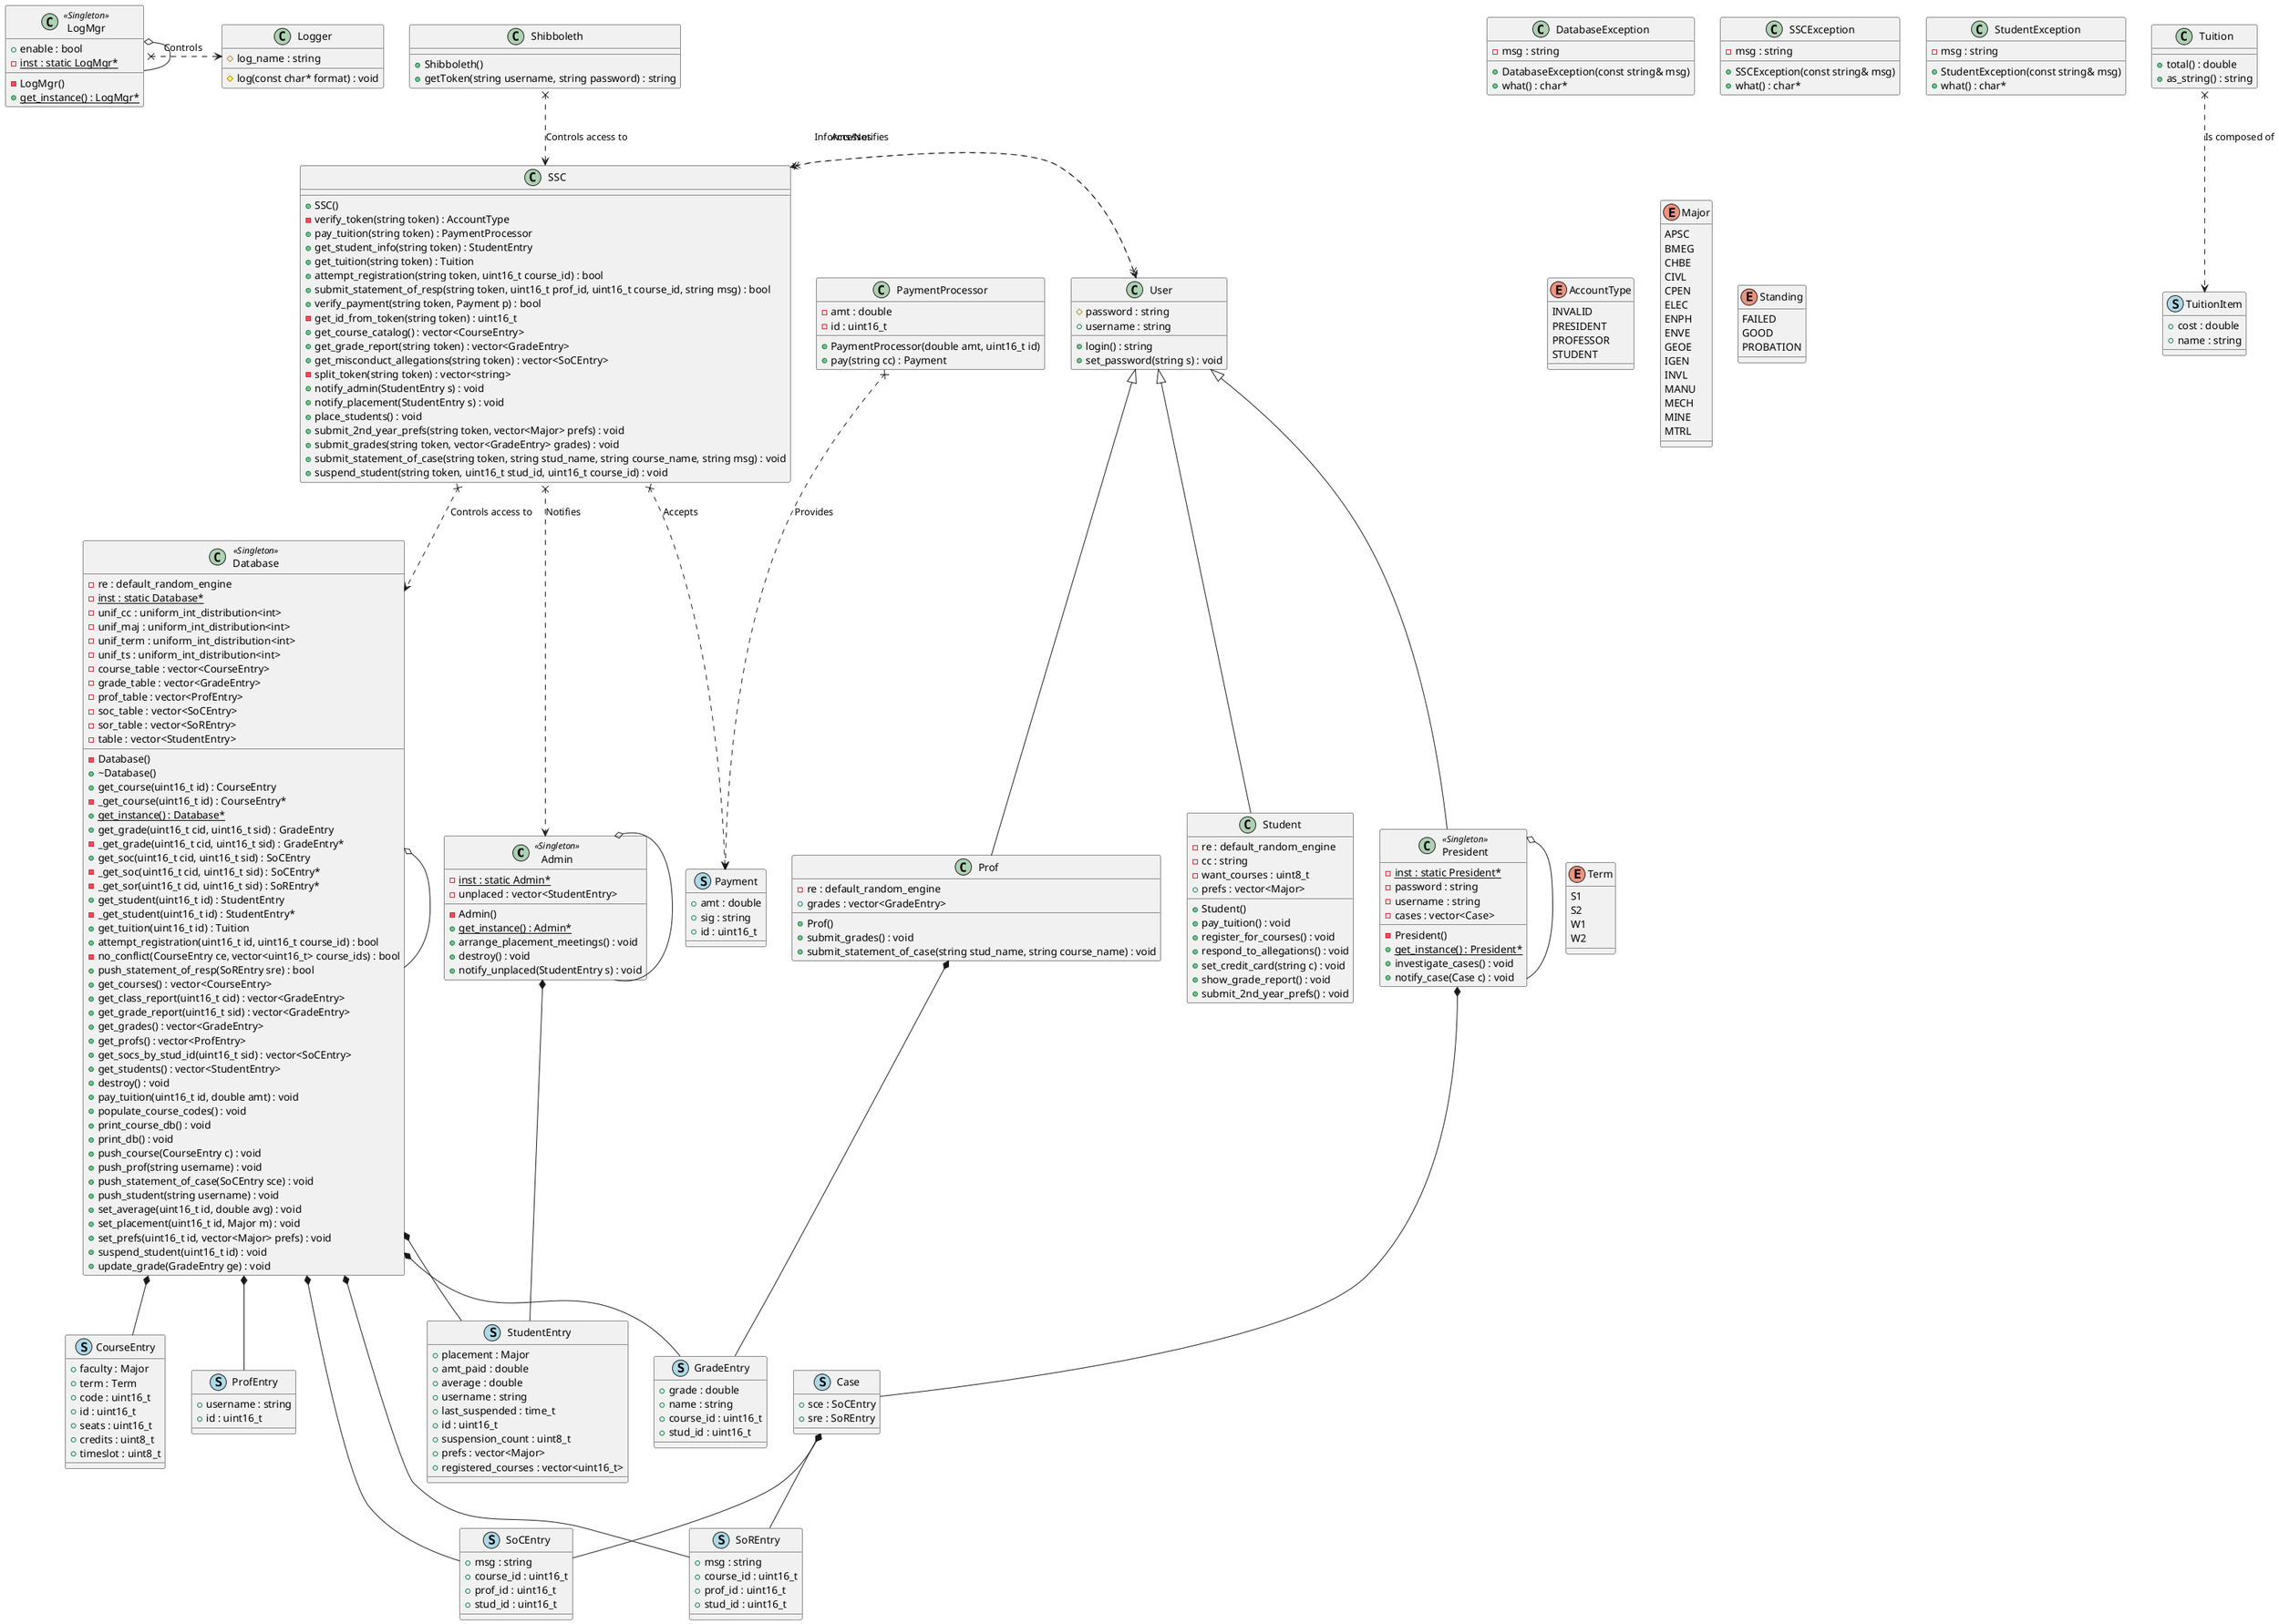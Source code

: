 @startuml





/' Objects '/

class Admin <<Singleton>>{
	-Admin()
	+{static} get_instance() : Admin*
	-{static} inst : static Admin*
	-unplaced : vector<StudentEntry>
	+arrange_placement_meetings() : void
	+destroy() : void
	+notify_unplaced(StudentEntry s) : void
}


class Database <<Singleton>>{
	-Database()
	+~Database()
	+get_course(uint16_t id) : CourseEntry
	-_get_course(uint16_t id) : CourseEntry*
	+{static} get_instance() : Database*
	+get_grade(uint16_t cid, uint16_t sid) : GradeEntry
	-_get_grade(uint16_t cid, uint16_t sid) : GradeEntry*
	+get_soc(uint16_t cid, uint16_t sid) : SoCEntry
	-_get_soc(uint16_t cid, uint16_t sid) : SoCEntry*
	-_get_sor(uint16_t cid, uint16_t sid) : SoREntry*
	+get_student(uint16_t id) : StudentEntry
	-_get_student(uint16_t id) : StudentEntry*
	+get_tuition(uint16_t id) : Tuition
	+attempt_registration(uint16_t id, uint16_t course_id) : bool
	-no_conflict(CourseEntry ce, vector<uint16_t> course_ids) : bool
	+push_statement_of_resp(SoREntry sre) : bool
	-re : default_random_engine
	-{static} inst : static Database*
	-unif_cc : uniform_int_distribution<int>
	-unif_maj : uniform_int_distribution<int>
	-unif_term : uniform_int_distribution<int>
	-unif_ts : uniform_int_distribution<int>
	-course_table : vector<CourseEntry>
	+get_courses() : vector<CourseEntry>
	+get_class_report(uint16_t cid) : vector<GradeEntry>
	+get_grade_report(uint16_t sid) : vector<GradeEntry>
	+get_grades() : vector<GradeEntry>
	-grade_table : vector<GradeEntry>
	+get_profs() : vector<ProfEntry>
	-prof_table : vector<ProfEntry>
	+get_socs_by_stud_id(uint16_t sid) : vector<SoCEntry>
	-soc_table : vector<SoCEntry>
	-sor_table : vector<SoREntry>
	+get_students() : vector<StudentEntry>
	-table : vector<StudentEntry>
	+destroy() : void
	+pay_tuition(uint16_t id, double amt) : void
	+populate_course_codes() : void
	+print_course_db() : void
	+print_db() : void
	+push_course(CourseEntry c) : void
	+push_prof(string username) : void
	+push_statement_of_case(SoCEntry sce) : void
	+push_student(string username) : void
	+set_average(uint16_t id, double avg) : void
	+set_placement(uint16_t id, Major m) : void
	+set_prefs(uint16_t id, vector<Major> prefs) : void
	+suspend_student(uint16_t id) : void
	+update_grade(GradeEntry ge) : void
}


class DatabaseException {
	+DatabaseException(const string& msg)
	+what() : char*
	-msg : string
}


class LogMgr <<Singleton>>{
	-LogMgr()
	+{static} get_instance() : LogMgr*
	+enable : bool
	-{static} inst : static LogMgr*
}


class Logger {
	#log_name : string
	#log(const char* format) : void
}


class PaymentProcessor {
	+PaymentProcessor(double amt, uint16_t id)
	+pay(string cc) : Payment
	-amt : double
	-id : uint16_t
}


class President <<Singleton>> {
	-President()
	+{static} get_instance() : President*
	-{static} inst : static President*
	-password : string
	-username : string
	-cases : vector<Case>
	+investigate_cases() : void
	+notify_case(Case c) : void
}


class Prof {
	+Prof()
	-re : default_random_engine
	+grades : vector<GradeEntry>
	+submit_grades() : void
	+submit_statement_of_case(string stud_name, string course_name) : void
}


class SSC {
	+SSC()
	-verify_token(string token) : AccountType
	+pay_tuition(string token) : PaymentProcessor
	+get_student_info(string token) : StudentEntry
	+get_tuition(string token) : Tuition
	+attempt_registration(string token, uint16_t course_id) : bool
	+submit_statement_of_resp(string token, uint16_t prof_id, uint16_t course_id, string msg) : bool
	+verify_payment(string token, Payment p) : bool
	-get_id_from_token(string token) : uint16_t
	+get_course_catalog() : vector<CourseEntry>
	+get_grade_report(string token) : vector<GradeEntry>
	+get_misconduct_allegations(string token) : vector<SoCEntry>
	-split_token(string token) : vector<string>
	+notify_admin(StudentEntry s) : void
	+notify_placement(StudentEntry s) : void
	+place_students() : void
	+submit_2nd_year_prefs(string token, vector<Major> prefs) : void
	+submit_grades(string token, vector<GradeEntry> grades) : void
	+submit_statement_of_case(string token, string stud_name, string course_name, string msg) : void
	+suspend_student(string token, uint16_t stud_id, uint16_t course_id) : void
}


class SSCException {
	+SSCException(const string& msg)
	+what() : char*
	-msg : string
}


class Shibboleth {
	+Shibboleth()
	+getToken(string username, string password) : string
}


class Student {
	+Student()
	-re : default_random_engine
	-cc : string
	-want_courses : uint8_t
	+prefs : vector<Major>
	+pay_tuition() : void
	+register_for_courses() : void
	+respond_to_allegations() : void
	+set_credit_card(string c) : void
	+show_grade_report() : void
	+submit_2nd_year_prefs() : void
}


class StudentException {
	+StudentException(const string& msg)
	+what() : char*
	-msg : string
}


class Tuition {
	+total() : double
	+as_string() : string
}


class User {
	+login() : string
	#password : string
	+username : string
	+set_password(string s) : void
}


enum AccountType {
	INVALID
	PRESIDENT
	PROFESSOR
	STUDENT
}


enum Major {
	APSC
	BMEG
	CHBE
	CIVL
	CPEN
	ELEC
	ENPH
	ENVE
	GEOE
	IGEN
	INVL
	MANU
	MECH
	MINE
	MTRL
}


enum Standing {
	FAILED
	GOOD
	PROBATION
}


enum Term {
	S1
	S2
	W1
	W2
}


entity Case << (S,lightBlue) >> {
	+sce : SoCEntry
	+sre : SoREntry
}


entity CourseEntry << (S,lightBlue) >>{
	+faculty : Major
	+term : Term
	+code : uint16_t
	+id : uint16_t
	+seats : uint16_t
	+credits : uint8_t
	+timeslot : uint8_t
}


entity GradeEntry << (S,lightBlue) >>{
	+grade : double
	+name : string
	+course_id : uint16_t
	+stud_id : uint16_t
}


entity Payment << (S,lightBlue) >>{
	+amt : double
	+sig : string
	+id : uint16_t
}


entity ProfEntry << (S,lightBlue) >>{
	+username : string
	+id : uint16_t
}


entity SoCEntry << (S,lightBlue) >>{
	+msg : string
	+course_id : uint16_t
	+prof_id : uint16_t
	+stud_id : uint16_t
}


entity SoREntry << (S,lightBlue) >>{
	+msg : string
	+course_id : uint16_t
	+prof_id : uint16_t
	+stud_id : uint16_t
}


entity StudentEntry << (S,lightBlue) >>{
	+placement : Major
	+amt_paid : double
	+average : double
	+username : string
	+last_suspended : time_t
	+id : uint16_t
	+suspension_count : uint8_t
	+prefs : vector<Major>
	+registered_courses : vector<uint16_t>
}


entity TuitionItem << (S,lightBlue) >>{
	+cost : double
	+name : string
}





/' Inheritance relationships '/

'Logger <|-- Admin
'
'
'Logger <|-- Database
'
'
'Logger <|-- PaymentProcessor
'
'
'Logger <|-- SSC
'
'
'Logger <|-- Shibboleth
'
'
'Logger <|-- User


User <|-- President


User <|-- Prof


User <|-- Student





/' Aggregation relationships '/

Admin o-- Admin


Admin *-- StudentEntry


Case *-- SoCEntry


Case *-- SoREntry


Database *-- CourseEntry


Database o-- Database


Database *-- GradeEntry


Database *-- ProfEntry


Database *-- SoCEntry


Database *-- SoREntry


Database *-- StudentEntry


LogMgr o-- LogMgr
LogMgr x.> Logger : Controls


President *-- Case


President o-- President


Prof *-- GradeEntry

Shibboleth x..> SSC: Controls access to
SSC <.x User : Accesses
SSC x..> Database : Controls access to
SSC x..> Admin : Notifies
SSC x.> User : Informs/Notifies
PaymentProcessor x..> Payment : Provides
SSC x..> Payment : Accepts
Tuition x..> TuitionItem : Is composed of
 


@enduml
